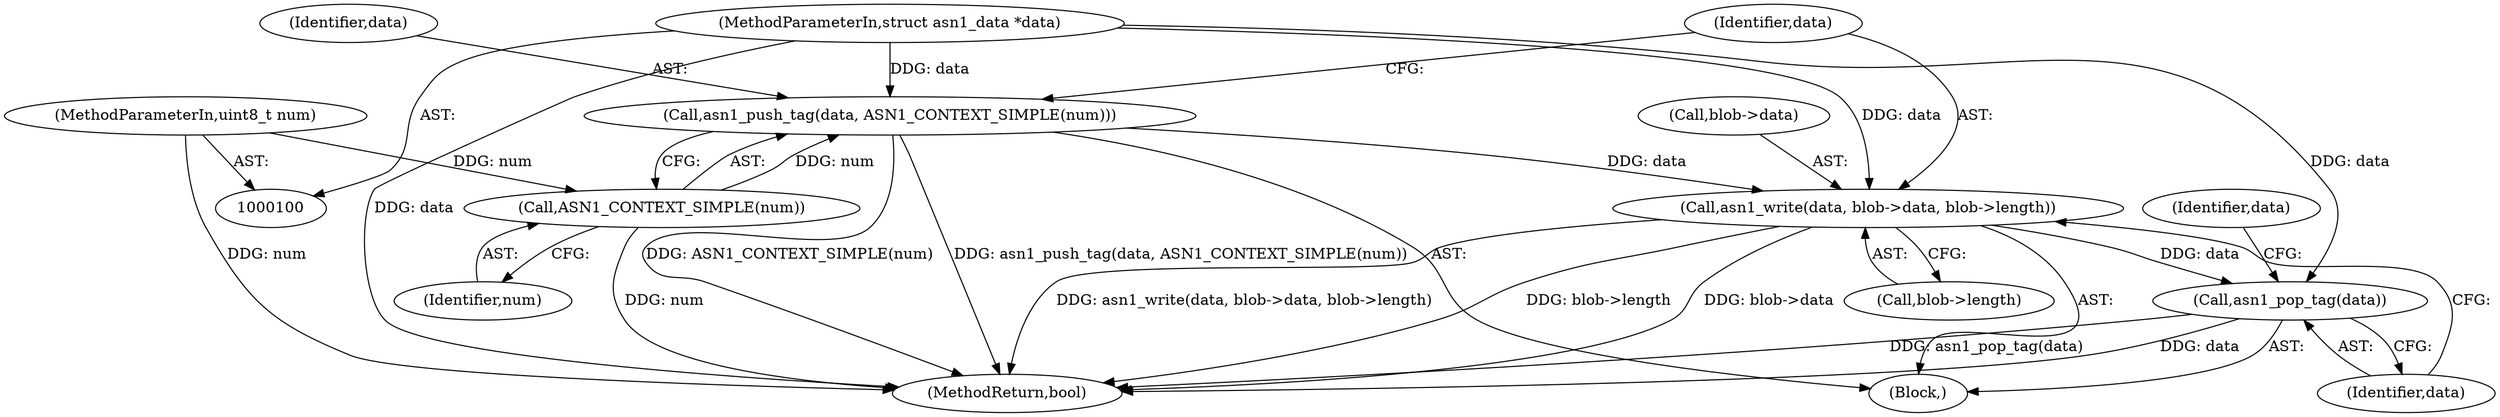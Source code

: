 digraph "1_samba_9d989c9dd7a5b92d0c5d65287935471b83b6e884_3@API" {
"1000109" [label="(Call,asn1_write(data, blob->data, blob->length))"];
"1000105" [label="(Call,asn1_push_tag(data, ASN1_CONTEXT_SIMPLE(num)))"];
"1000101" [label="(MethodParameterIn,struct asn1_data *data)"];
"1000107" [label="(Call,ASN1_CONTEXT_SIMPLE(num))"];
"1000102" [label="(MethodParameterIn,uint8_t num)"];
"1000117" [label="(Call,asn1_pop_tag(data))"];
"1000101" [label="(MethodParameterIn,struct asn1_data *data)"];
"1000117" [label="(Call,asn1_pop_tag(data))"];
"1000107" [label="(Call,ASN1_CONTEXT_SIMPLE(num))"];
"1000118" [label="(Identifier,data)"];
"1000114" [label="(Call,blob->length)"];
"1000124" [label="(MethodReturn,bool)"];
"1000104" [label="(Block,)"];
"1000122" [label="(Identifier,data)"];
"1000109" [label="(Call,asn1_write(data, blob->data, blob->length))"];
"1000111" [label="(Call,blob->data)"];
"1000105" [label="(Call,asn1_push_tag(data, ASN1_CONTEXT_SIMPLE(num)))"];
"1000110" [label="(Identifier,data)"];
"1000106" [label="(Identifier,data)"];
"1000108" [label="(Identifier,num)"];
"1000102" [label="(MethodParameterIn,uint8_t num)"];
"1000109" -> "1000104"  [label="AST: "];
"1000109" -> "1000114"  [label="CFG: "];
"1000110" -> "1000109"  [label="AST: "];
"1000111" -> "1000109"  [label="AST: "];
"1000114" -> "1000109"  [label="AST: "];
"1000118" -> "1000109"  [label="CFG: "];
"1000109" -> "1000124"  [label="DDG: blob->length"];
"1000109" -> "1000124"  [label="DDG: blob->data"];
"1000109" -> "1000124"  [label="DDG: asn1_write(data, blob->data, blob->length)"];
"1000105" -> "1000109"  [label="DDG: data"];
"1000101" -> "1000109"  [label="DDG: data"];
"1000109" -> "1000117"  [label="DDG: data"];
"1000105" -> "1000104"  [label="AST: "];
"1000105" -> "1000107"  [label="CFG: "];
"1000106" -> "1000105"  [label="AST: "];
"1000107" -> "1000105"  [label="AST: "];
"1000110" -> "1000105"  [label="CFG: "];
"1000105" -> "1000124"  [label="DDG: ASN1_CONTEXT_SIMPLE(num)"];
"1000105" -> "1000124"  [label="DDG: asn1_push_tag(data, ASN1_CONTEXT_SIMPLE(num))"];
"1000101" -> "1000105"  [label="DDG: data"];
"1000107" -> "1000105"  [label="DDG: num"];
"1000101" -> "1000100"  [label="AST: "];
"1000101" -> "1000124"  [label="DDG: data"];
"1000101" -> "1000117"  [label="DDG: data"];
"1000107" -> "1000108"  [label="CFG: "];
"1000108" -> "1000107"  [label="AST: "];
"1000107" -> "1000124"  [label="DDG: num"];
"1000102" -> "1000107"  [label="DDG: num"];
"1000102" -> "1000100"  [label="AST: "];
"1000102" -> "1000124"  [label="DDG: num"];
"1000117" -> "1000104"  [label="AST: "];
"1000117" -> "1000118"  [label="CFG: "];
"1000118" -> "1000117"  [label="AST: "];
"1000122" -> "1000117"  [label="CFG: "];
"1000117" -> "1000124"  [label="DDG: asn1_pop_tag(data)"];
"1000117" -> "1000124"  [label="DDG: data"];
}
